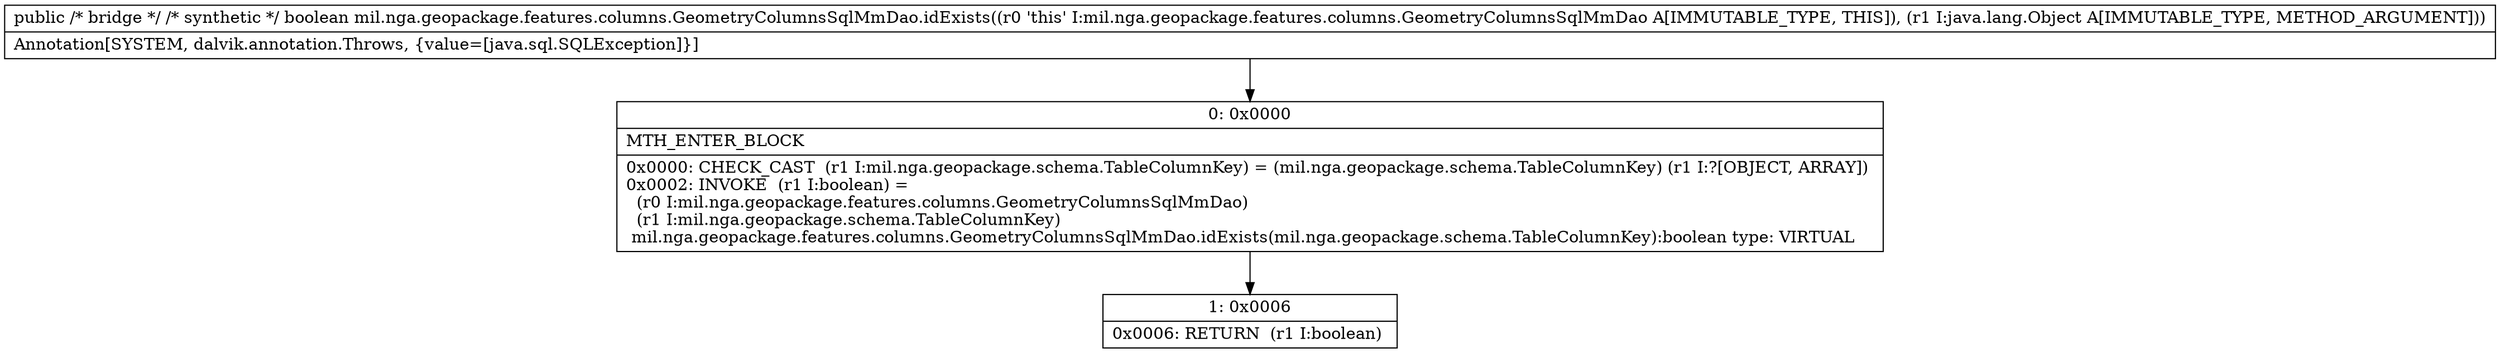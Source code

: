digraph "CFG formil.nga.geopackage.features.columns.GeometryColumnsSqlMmDao.idExists(Ljava\/lang\/Object;)Z" {
Node_0 [shape=record,label="{0\:\ 0x0000|MTH_ENTER_BLOCK\l|0x0000: CHECK_CAST  (r1 I:mil.nga.geopackage.schema.TableColumnKey) = (mil.nga.geopackage.schema.TableColumnKey) (r1 I:?[OBJECT, ARRAY]) \l0x0002: INVOKE  (r1 I:boolean) = \l  (r0 I:mil.nga.geopackage.features.columns.GeometryColumnsSqlMmDao)\l  (r1 I:mil.nga.geopackage.schema.TableColumnKey)\l mil.nga.geopackage.features.columns.GeometryColumnsSqlMmDao.idExists(mil.nga.geopackage.schema.TableColumnKey):boolean type: VIRTUAL \l}"];
Node_1 [shape=record,label="{1\:\ 0x0006|0x0006: RETURN  (r1 I:boolean) \l}"];
MethodNode[shape=record,label="{public \/* bridge *\/ \/* synthetic *\/ boolean mil.nga.geopackage.features.columns.GeometryColumnsSqlMmDao.idExists((r0 'this' I:mil.nga.geopackage.features.columns.GeometryColumnsSqlMmDao A[IMMUTABLE_TYPE, THIS]), (r1 I:java.lang.Object A[IMMUTABLE_TYPE, METHOD_ARGUMENT]))  | Annotation[SYSTEM, dalvik.annotation.Throws, \{value=[java.sql.SQLException]\}]\l}"];
MethodNode -> Node_0;
Node_0 -> Node_1;
}

